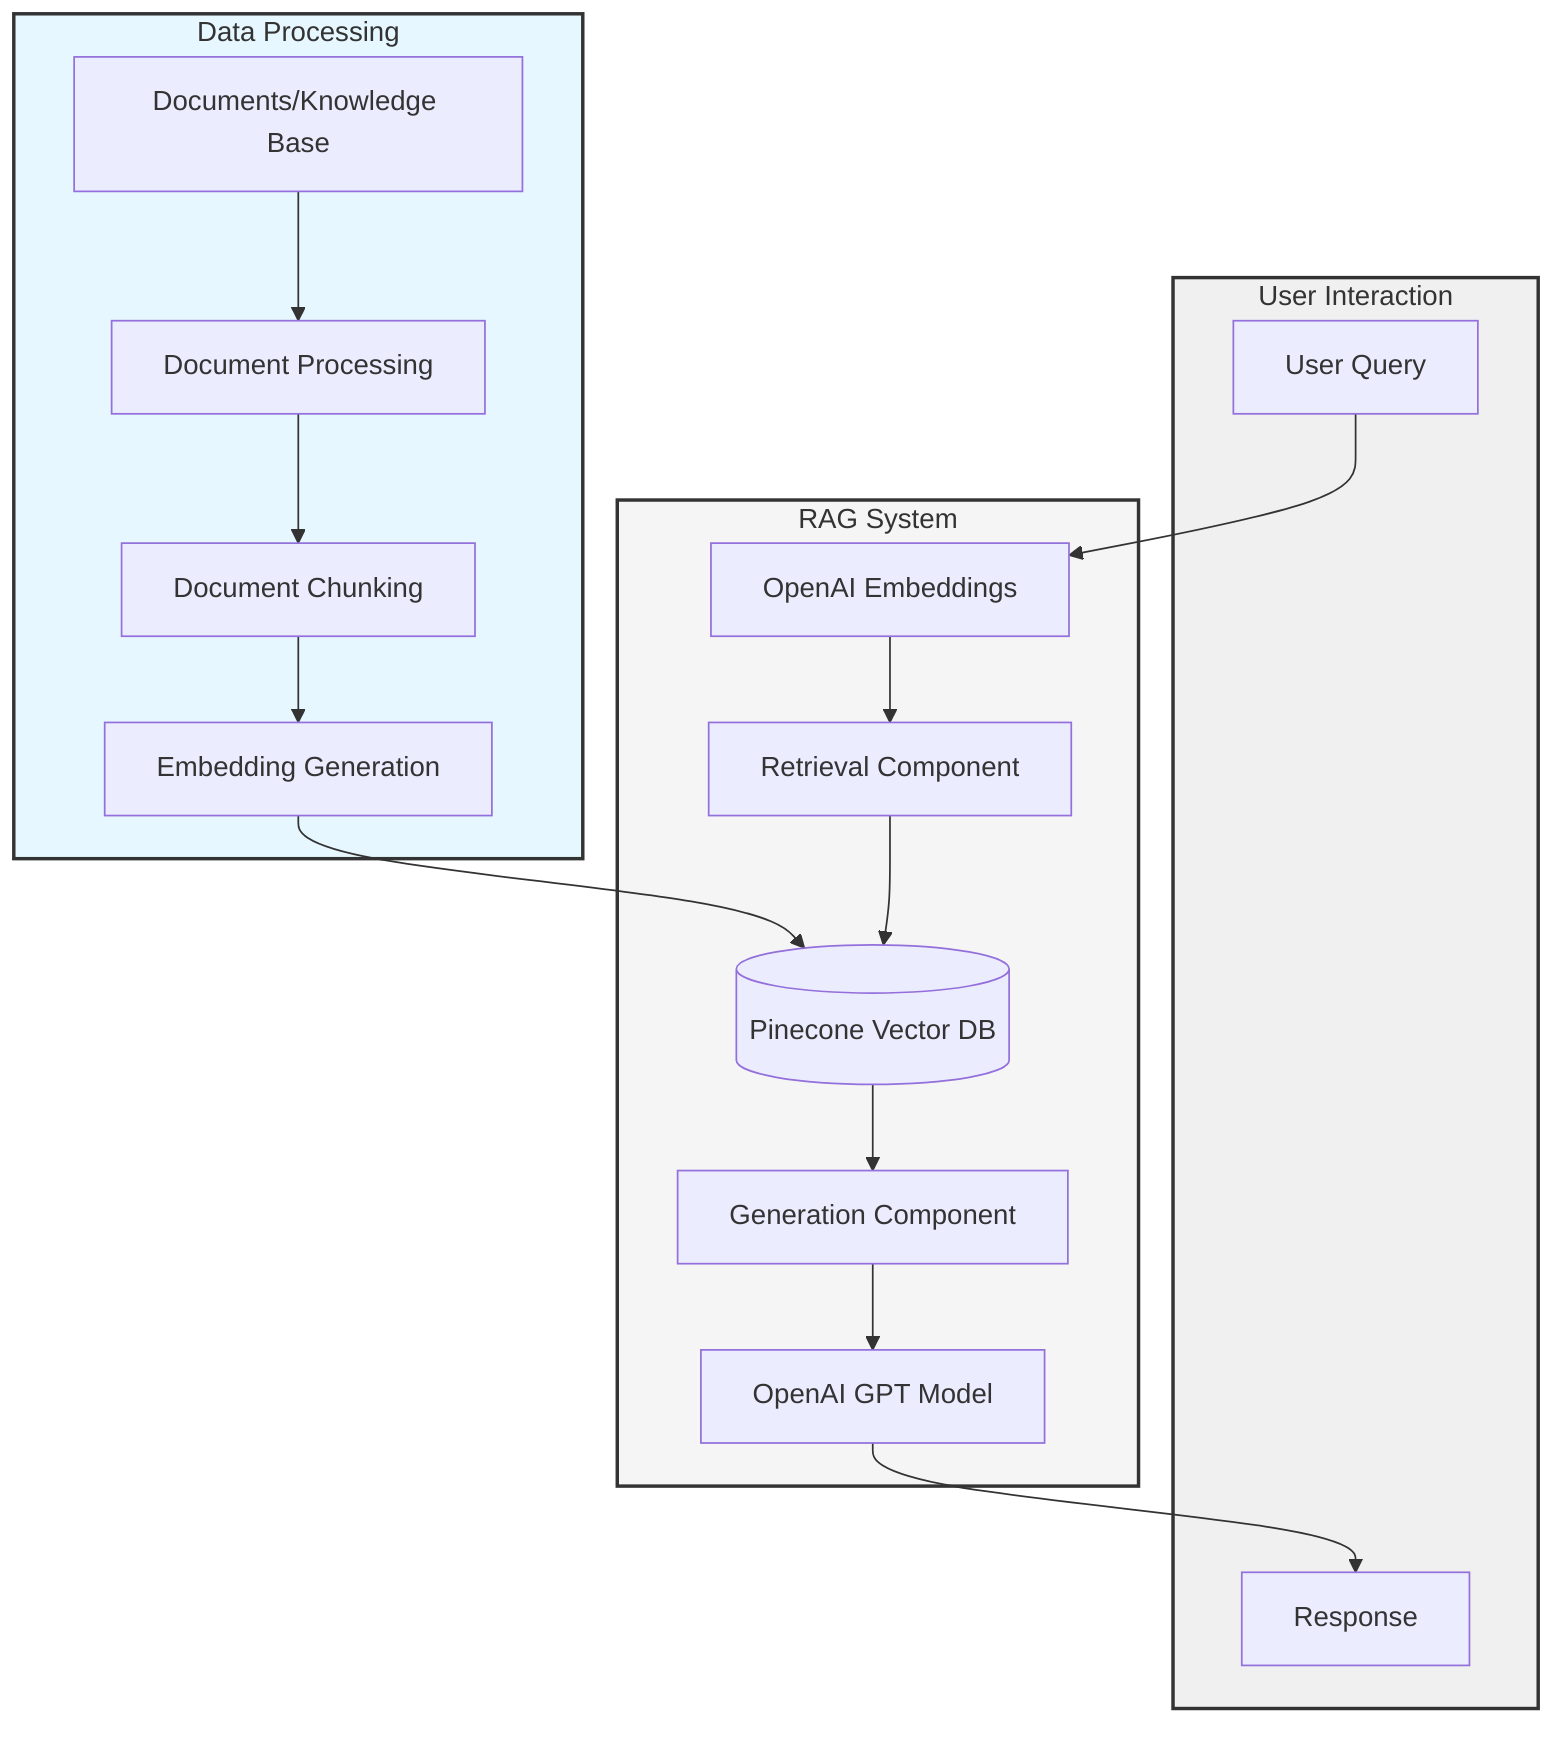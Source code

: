 flowchart TD
    subgraph User["User Interaction"]
        Q[User Query]
        R[Response]
    end

    subgraph RAG["RAG System"]
        LLM[OpenAI GPT Model]
        VDB[(Pinecone Vector DB)]
        E[OpenAI Embeddings]
        RC[Retrieval Component]
        GC[Generation Component]
    end

    subgraph Data["Data Processing"]
        D[Documents/Knowledge Base]
        DP[Document Processing]
        C[Document Chunking]
        EMB[Embedding Generation]
    end

    D --> DP
    DP --> C
    C --> EMB
    EMB --> VDB
    Q --> E
    E --> RC
    RC --> VDB
    VDB --> GC
    GC --> LLM
    LLM --> R

    style RAG fill:#f5f5f5,stroke:#333,stroke-width:2px
    style Data fill:#e6f7ff,stroke:#333,stroke-width:2px
    style User fill:#f0f0f0,stroke:#333,stroke-width:2px